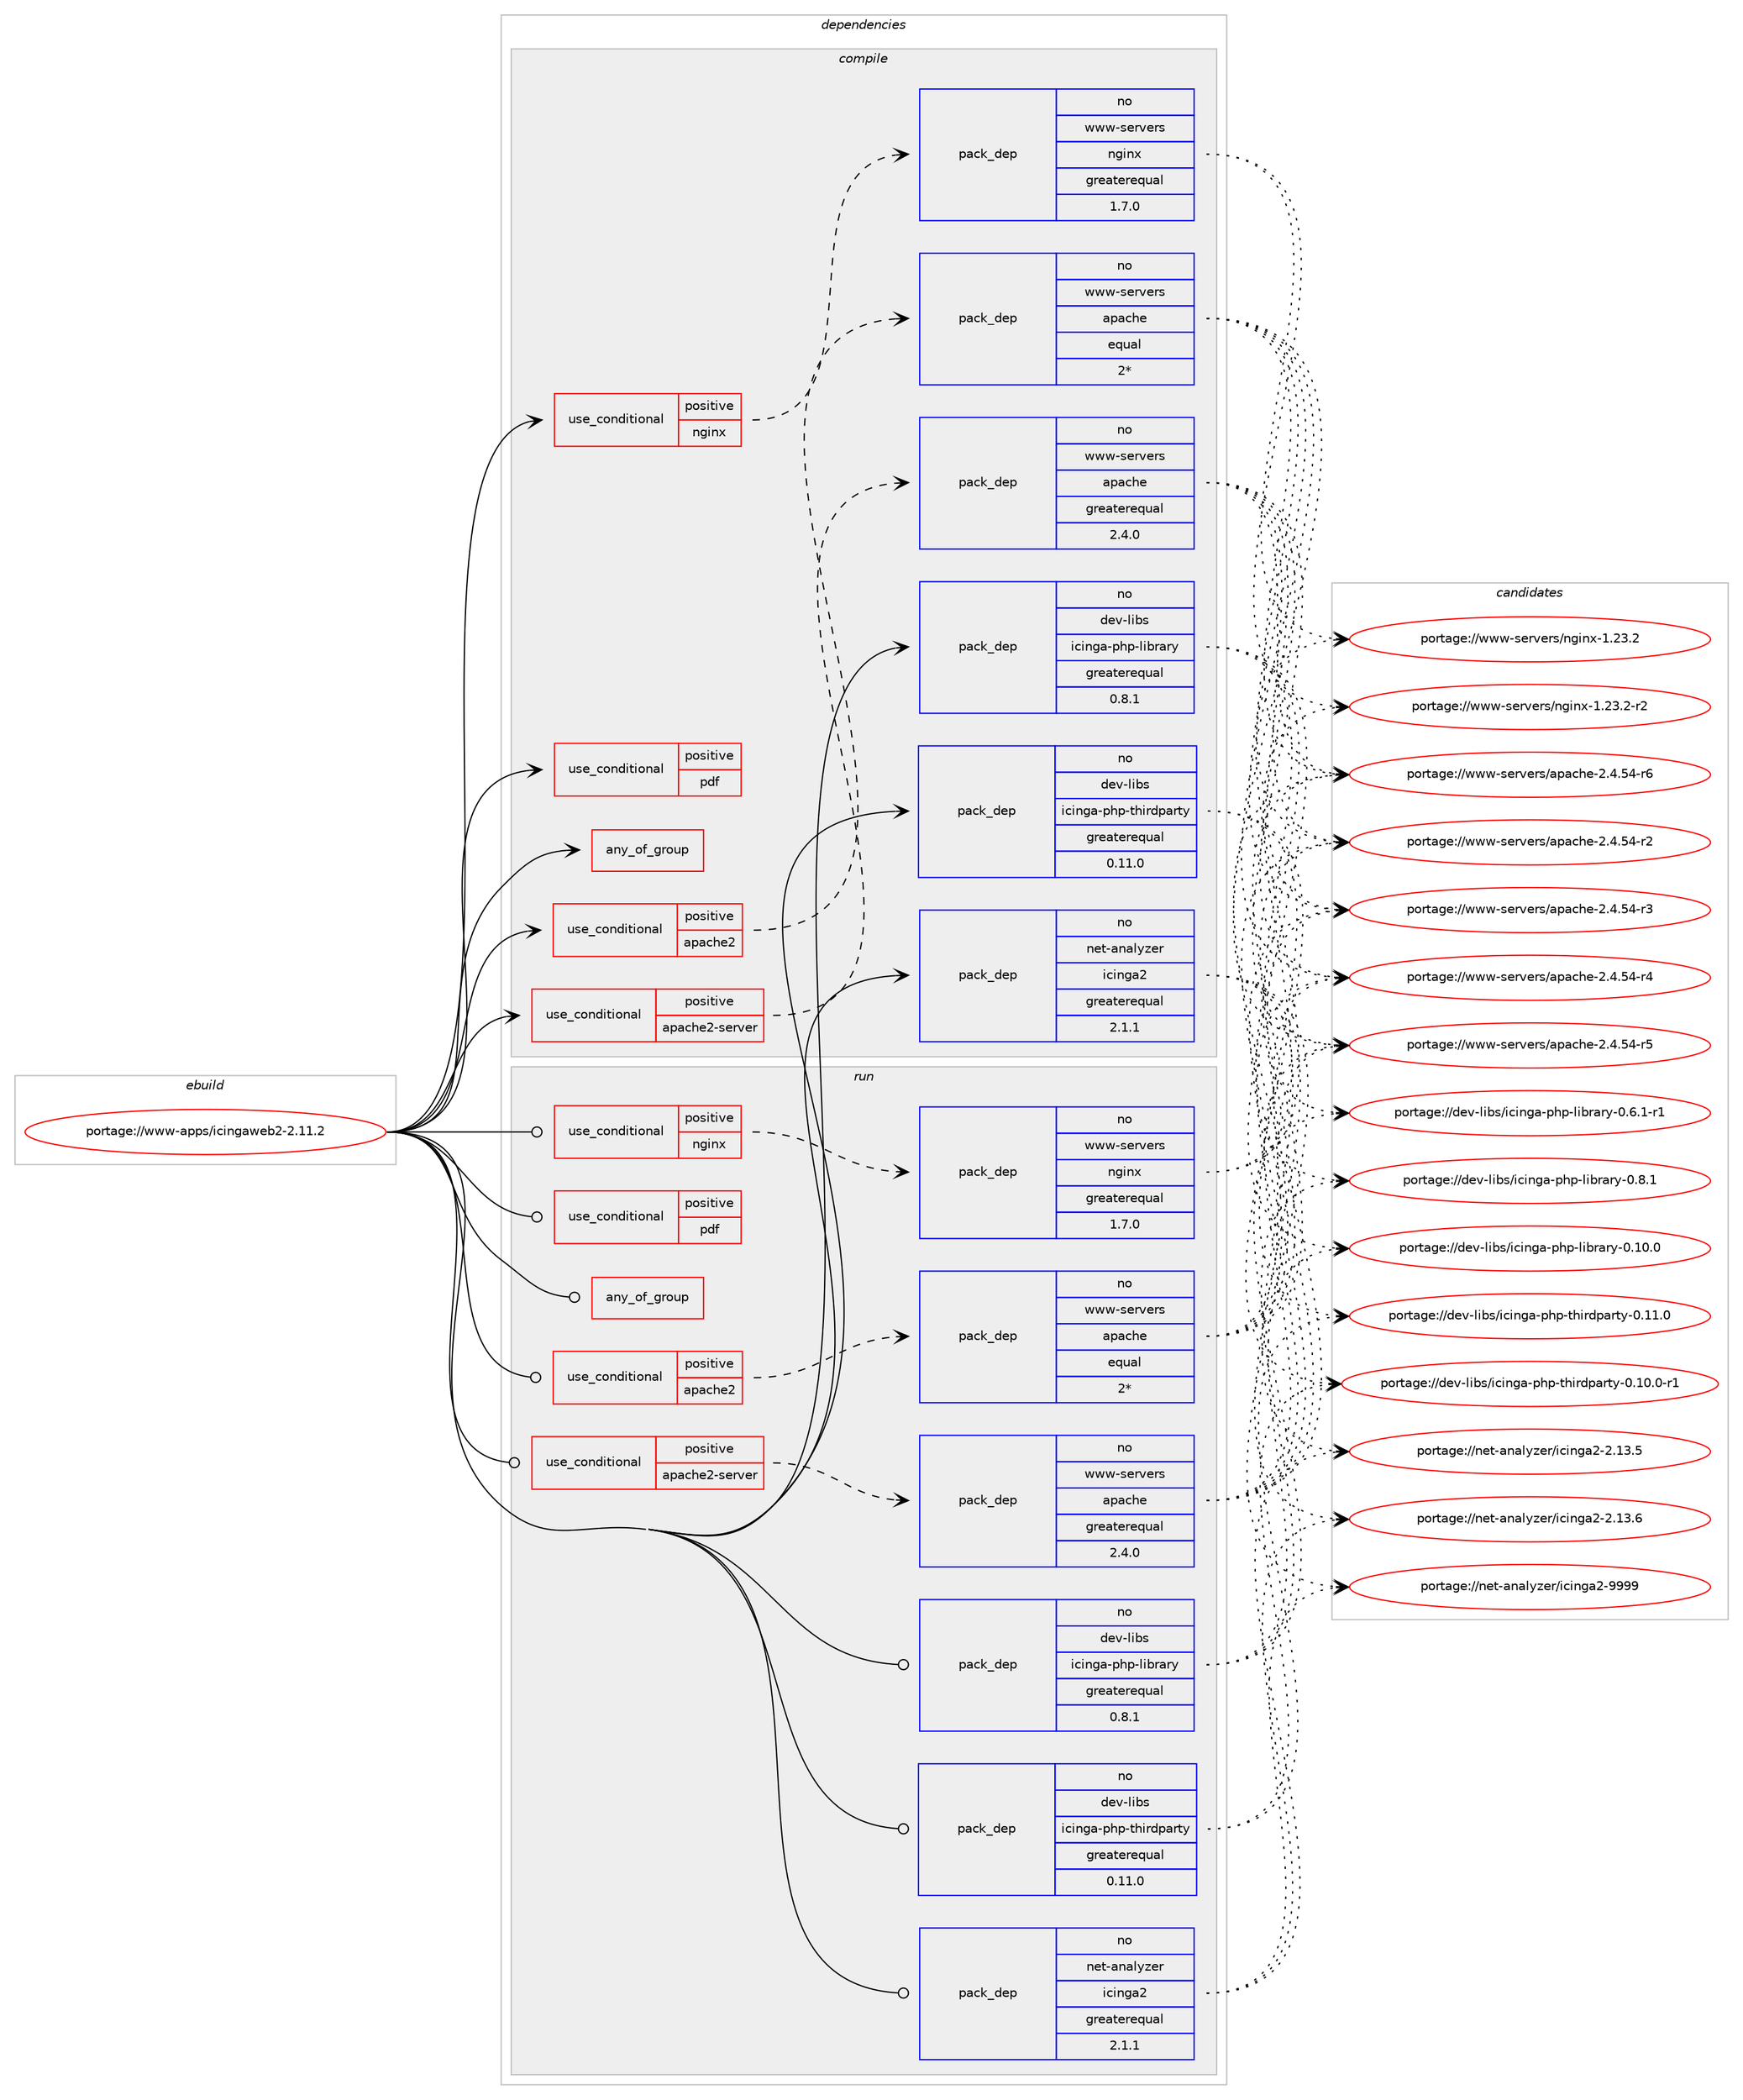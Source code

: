 digraph prolog {

# *************
# Graph options
# *************

newrank=true;
concentrate=true;
compound=true;
graph [rankdir=LR,fontname=Helvetica,fontsize=10,ranksep=1.5];#, ranksep=2.5, nodesep=0.2];
edge  [arrowhead=vee];
node  [fontname=Helvetica,fontsize=10];

# **********
# The ebuild
# **********

subgraph cluster_leftcol {
color=gray;
rank=same;
label=<<i>ebuild</i>>;
id [label="portage://www-apps/icingaweb2-2.11.2", color=red, width=4, href="../www-apps/icingaweb2-2.11.2.svg"];
}

# ****************
# The dependencies
# ****************

subgraph cluster_midcol {
color=gray;
label=<<i>dependencies</i>>;
subgraph cluster_compile {
fillcolor="#eeeeee";
style=filled;
label=<<i>compile</i>>;
subgraph any48 {
dependency1831 [label=<<TABLE BORDER="0" CELLBORDER="1" CELLSPACING="0" CELLPADDING="4"><TR><TD CELLPADDING="10">any_of_group</TD></TR></TABLE>>, shape=none, color=red];# *** BEGIN UNKNOWN DEPENDENCY TYPE (TODO) ***
# dependency1831 -> package_dependency(portage://www-apps/icingaweb2-2.11.2,install,no,dev-lang,php,none,[,,],[slot(7.3)],[use(optenable(apache2),none),use(enable(cli),none),use(optenable(fpm),none),use(enable(gd),none),use(enable(json),none),use(enable(intl),none),use(optenable(ldap),none),use(optenable(mysql),none),use(enable(nls),none),use(enable(pdo),none),use(optenable(postgres),none),use(enable(sockets),none),use(enable(ssl),none),use(enable(xslt),none),use(enable(xml),none)])
# *** END UNKNOWN DEPENDENCY TYPE (TODO) ***

# *** BEGIN UNKNOWN DEPENDENCY TYPE (TODO) ***
# dependency1831 -> package_dependency(portage://www-apps/icingaweb2-2.11.2,install,no,dev-lang,php,none,[,,],[slot(7.4)],[use(optenable(apache2),none),use(enable(cli),none),use(optenable(fpm),none),use(enable(gd),none),use(enable(json),none),use(enable(intl),none),use(optenable(ldap),none),use(optenable(mysql),none),use(enable(nls),none),use(enable(pdo),none),use(optenable(postgres),none),use(enable(sockets),none),use(enable(ssl),none),use(enable(xslt),none),use(enable(xml),none)])
# *** END UNKNOWN DEPENDENCY TYPE (TODO) ***

# *** BEGIN UNKNOWN DEPENDENCY TYPE (TODO) ***
# dependency1831 -> package_dependency(portage://www-apps/icingaweb2-2.11.2,install,no,dev-lang,php,none,[,,],[slot(8.0)],[use(optenable(apache2),none),use(enable(cli),none),use(optenable(fpm),none),use(enable(gd),none),use(enable(intl),none),use(optenable(ldap),none),use(optenable(mysql),none),use(enable(nls),none),use(enable(pdo),none),use(optenable(postgres),none),use(enable(sockets),none),use(enable(ssl),none),use(enable(xslt),none),use(enable(xml),none)])
# *** END UNKNOWN DEPENDENCY TYPE (TODO) ***

# *** BEGIN UNKNOWN DEPENDENCY TYPE (TODO) ***
# dependency1831 -> package_dependency(portage://www-apps/icingaweb2-2.11.2,install,no,dev-lang,php,none,[,,],[slot(8.1)],[use(optenable(apache2),none),use(enable(cli),none),use(optenable(fpm),none),use(enable(gd),none),use(enable(intl),none),use(optenable(ldap),none),use(optenable(mysql),none),use(enable(nls),none),use(enable(pdo),none),use(optenable(postgres),none),use(enable(sockets),none),use(enable(ssl),none),use(enable(xslt),none),use(enable(xml),none)])
# *** END UNKNOWN DEPENDENCY TYPE (TODO) ***

}
id:e -> dependency1831:w [weight=20,style="solid",arrowhead="vee"];
subgraph cond376 {
dependency1832 [label=<<TABLE BORDER="0" CELLBORDER="1" CELLSPACING="0" CELLPADDING="4"><TR><TD ROWSPAN="3" CELLPADDING="10">use_conditional</TD></TR><TR><TD>positive</TD></TR><TR><TD>apache2</TD></TR></TABLE>>, shape=none, color=red];
subgraph pack1409 {
dependency1833 [label=<<TABLE BORDER="0" CELLBORDER="1" CELLSPACING="0" CELLPADDING="4" WIDTH="220"><TR><TD ROWSPAN="6" CELLPADDING="30">pack_dep</TD></TR><TR><TD WIDTH="110">no</TD></TR><TR><TD>www-servers</TD></TR><TR><TD>apache</TD></TR><TR><TD>equal</TD></TR><TR><TD>2*</TD></TR></TABLE>>, shape=none, color=blue];
}
dependency1832:e -> dependency1833:w [weight=20,style="dashed",arrowhead="vee"];
}
id:e -> dependency1832:w [weight=20,style="solid",arrowhead="vee"];
subgraph cond377 {
dependency1834 [label=<<TABLE BORDER="0" CELLBORDER="1" CELLSPACING="0" CELLPADDING="4"><TR><TD ROWSPAN="3" CELLPADDING="10">use_conditional</TD></TR><TR><TD>positive</TD></TR><TR><TD>apache2-server</TD></TR></TABLE>>, shape=none, color=red];
subgraph pack1410 {
dependency1835 [label=<<TABLE BORDER="0" CELLBORDER="1" CELLSPACING="0" CELLPADDING="4" WIDTH="220"><TR><TD ROWSPAN="6" CELLPADDING="30">pack_dep</TD></TR><TR><TD WIDTH="110">no</TD></TR><TR><TD>www-servers</TD></TR><TR><TD>apache</TD></TR><TR><TD>greaterequal</TD></TR><TR><TD>2.4.0</TD></TR></TABLE>>, shape=none, color=blue];
}
dependency1834:e -> dependency1835:w [weight=20,style="dashed",arrowhead="vee"];
}
id:e -> dependency1834:w [weight=20,style="solid",arrowhead="vee"];
subgraph cond378 {
dependency1836 [label=<<TABLE BORDER="0" CELLBORDER="1" CELLSPACING="0" CELLPADDING="4"><TR><TD ROWSPAN="3" CELLPADDING="10">use_conditional</TD></TR><TR><TD>positive</TD></TR><TR><TD>nginx</TD></TR></TABLE>>, shape=none, color=red];
subgraph pack1411 {
dependency1837 [label=<<TABLE BORDER="0" CELLBORDER="1" CELLSPACING="0" CELLPADDING="4" WIDTH="220"><TR><TD ROWSPAN="6" CELLPADDING="30">pack_dep</TD></TR><TR><TD WIDTH="110">no</TD></TR><TR><TD>www-servers</TD></TR><TR><TD>nginx</TD></TR><TR><TD>greaterequal</TD></TR><TR><TD>1.7.0</TD></TR></TABLE>>, shape=none, color=blue];
}
dependency1836:e -> dependency1837:w [weight=20,style="dashed",arrowhead="vee"];
}
id:e -> dependency1836:w [weight=20,style="solid",arrowhead="vee"];
subgraph cond379 {
dependency1838 [label=<<TABLE BORDER="0" CELLBORDER="1" CELLSPACING="0" CELLPADDING="4"><TR><TD ROWSPAN="3" CELLPADDING="10">use_conditional</TD></TR><TR><TD>positive</TD></TR><TR><TD>pdf</TD></TR></TABLE>>, shape=none, color=red];
# *** BEGIN UNKNOWN DEPENDENCY TYPE (TODO) ***
# dependency1838 -> package_dependency(portage://www-apps/icingaweb2-2.11.2,install,no,media-gfx,imagemagick,none,[,,],[],[use(enable(png),none)])
# *** END UNKNOWN DEPENDENCY TYPE (TODO) ***

}
id:e -> dependency1838:w [weight=20,style="solid",arrowhead="vee"];
# *** BEGIN UNKNOWN DEPENDENCY TYPE (TODO) ***
# id -> package_dependency(portage://www-apps/icingaweb2-2.11.2,install,no,acct-group,icingacmd,none,[,,],[],[])
# *** END UNKNOWN DEPENDENCY TYPE (TODO) ***

# *** BEGIN UNKNOWN DEPENDENCY TYPE (TODO) ***
# id -> package_dependency(portage://www-apps/icingaweb2-2.11.2,install,no,acct-group,icingaweb2,none,[,,],[],[])
# *** END UNKNOWN DEPENDENCY TYPE (TODO) ***

subgraph pack1412 {
dependency1839 [label=<<TABLE BORDER="0" CELLBORDER="1" CELLSPACING="0" CELLPADDING="4" WIDTH="220"><TR><TD ROWSPAN="6" CELLPADDING="30">pack_dep</TD></TR><TR><TD WIDTH="110">no</TD></TR><TR><TD>dev-libs</TD></TR><TR><TD>icinga-php-library</TD></TR><TR><TD>greaterequal</TD></TR><TR><TD>0.8.1</TD></TR></TABLE>>, shape=none, color=blue];
}
id:e -> dependency1839:w [weight=20,style="solid",arrowhead="vee"];
subgraph pack1413 {
dependency1840 [label=<<TABLE BORDER="0" CELLBORDER="1" CELLSPACING="0" CELLPADDING="4" WIDTH="220"><TR><TD ROWSPAN="6" CELLPADDING="30">pack_dep</TD></TR><TR><TD WIDTH="110">no</TD></TR><TR><TD>dev-libs</TD></TR><TR><TD>icinga-php-thirdparty</TD></TR><TR><TD>greaterequal</TD></TR><TR><TD>0.11.0</TD></TR></TABLE>>, shape=none, color=blue];
}
id:e -> dependency1840:w [weight=20,style="solid",arrowhead="vee"];
# *** BEGIN UNKNOWN DEPENDENCY TYPE (TODO) ***
# id -> package_dependency(portage://www-apps/icingaweb2-2.11.2,install,no,dev-php,pecl-imagick,none,[,,],[],[])
# *** END UNKNOWN DEPENDENCY TYPE (TODO) ***

subgraph pack1414 {
dependency1841 [label=<<TABLE BORDER="0" CELLBORDER="1" CELLSPACING="0" CELLPADDING="4" WIDTH="220"><TR><TD ROWSPAN="6" CELLPADDING="30">pack_dep</TD></TR><TR><TD WIDTH="110">no</TD></TR><TR><TD>net-analyzer</TD></TR><TR><TD>icinga2</TD></TR><TR><TD>greaterequal</TD></TR><TR><TD>2.1.1</TD></TR></TABLE>>, shape=none, color=blue];
}
id:e -> dependency1841:w [weight=20,style="solid",arrowhead="vee"];
}
subgraph cluster_compileandrun {
fillcolor="#eeeeee";
style=filled;
label=<<i>compile and run</i>>;
}
subgraph cluster_run {
fillcolor="#eeeeee";
style=filled;
label=<<i>run</i>>;
subgraph any49 {
dependency1842 [label=<<TABLE BORDER="0" CELLBORDER="1" CELLSPACING="0" CELLPADDING="4"><TR><TD CELLPADDING="10">any_of_group</TD></TR></TABLE>>, shape=none, color=red];# *** BEGIN UNKNOWN DEPENDENCY TYPE (TODO) ***
# dependency1842 -> package_dependency(portage://www-apps/icingaweb2-2.11.2,run,no,dev-lang,php,none,[,,],[slot(7.3)],[use(optenable(apache2),none),use(enable(cli),none),use(optenable(fpm),none),use(enable(gd),none),use(enable(json),none),use(enable(intl),none),use(optenable(ldap),none),use(optenable(mysql),none),use(enable(nls),none),use(enable(pdo),none),use(optenable(postgres),none),use(enable(sockets),none),use(enable(ssl),none),use(enable(xslt),none),use(enable(xml),none)])
# *** END UNKNOWN DEPENDENCY TYPE (TODO) ***

# *** BEGIN UNKNOWN DEPENDENCY TYPE (TODO) ***
# dependency1842 -> package_dependency(portage://www-apps/icingaweb2-2.11.2,run,no,dev-lang,php,none,[,,],[slot(7.4)],[use(optenable(apache2),none),use(enable(cli),none),use(optenable(fpm),none),use(enable(gd),none),use(enable(json),none),use(enable(intl),none),use(optenable(ldap),none),use(optenable(mysql),none),use(enable(nls),none),use(enable(pdo),none),use(optenable(postgres),none),use(enable(sockets),none),use(enable(ssl),none),use(enable(xslt),none),use(enable(xml),none)])
# *** END UNKNOWN DEPENDENCY TYPE (TODO) ***

# *** BEGIN UNKNOWN DEPENDENCY TYPE (TODO) ***
# dependency1842 -> package_dependency(portage://www-apps/icingaweb2-2.11.2,run,no,dev-lang,php,none,[,,],[slot(8.0)],[use(optenable(apache2),none),use(enable(cli),none),use(optenable(fpm),none),use(enable(gd),none),use(enable(intl),none),use(optenable(ldap),none),use(optenable(mysql),none),use(enable(nls),none),use(enable(pdo),none),use(optenable(postgres),none),use(enable(sockets),none),use(enable(ssl),none),use(enable(xslt),none),use(enable(xml),none)])
# *** END UNKNOWN DEPENDENCY TYPE (TODO) ***

# *** BEGIN UNKNOWN DEPENDENCY TYPE (TODO) ***
# dependency1842 -> package_dependency(portage://www-apps/icingaweb2-2.11.2,run,no,dev-lang,php,none,[,,],[slot(8.1)],[use(optenable(apache2),none),use(enable(cli),none),use(optenable(fpm),none),use(enable(gd),none),use(enable(intl),none),use(optenable(ldap),none),use(optenable(mysql),none),use(enable(nls),none),use(enable(pdo),none),use(optenable(postgres),none),use(enable(sockets),none),use(enable(ssl),none),use(enable(xslt),none),use(enable(xml),none)])
# *** END UNKNOWN DEPENDENCY TYPE (TODO) ***

}
id:e -> dependency1842:w [weight=20,style="solid",arrowhead="odot"];
subgraph cond380 {
dependency1843 [label=<<TABLE BORDER="0" CELLBORDER="1" CELLSPACING="0" CELLPADDING="4"><TR><TD ROWSPAN="3" CELLPADDING="10">use_conditional</TD></TR><TR><TD>positive</TD></TR><TR><TD>apache2</TD></TR></TABLE>>, shape=none, color=red];
subgraph pack1415 {
dependency1844 [label=<<TABLE BORDER="0" CELLBORDER="1" CELLSPACING="0" CELLPADDING="4" WIDTH="220"><TR><TD ROWSPAN="6" CELLPADDING="30">pack_dep</TD></TR><TR><TD WIDTH="110">no</TD></TR><TR><TD>www-servers</TD></TR><TR><TD>apache</TD></TR><TR><TD>equal</TD></TR><TR><TD>2*</TD></TR></TABLE>>, shape=none, color=blue];
}
dependency1843:e -> dependency1844:w [weight=20,style="dashed",arrowhead="vee"];
}
id:e -> dependency1843:w [weight=20,style="solid",arrowhead="odot"];
subgraph cond381 {
dependency1845 [label=<<TABLE BORDER="0" CELLBORDER="1" CELLSPACING="0" CELLPADDING="4"><TR><TD ROWSPAN="3" CELLPADDING="10">use_conditional</TD></TR><TR><TD>positive</TD></TR><TR><TD>apache2-server</TD></TR></TABLE>>, shape=none, color=red];
subgraph pack1416 {
dependency1846 [label=<<TABLE BORDER="0" CELLBORDER="1" CELLSPACING="0" CELLPADDING="4" WIDTH="220"><TR><TD ROWSPAN="6" CELLPADDING="30">pack_dep</TD></TR><TR><TD WIDTH="110">no</TD></TR><TR><TD>www-servers</TD></TR><TR><TD>apache</TD></TR><TR><TD>greaterequal</TD></TR><TR><TD>2.4.0</TD></TR></TABLE>>, shape=none, color=blue];
}
dependency1845:e -> dependency1846:w [weight=20,style="dashed",arrowhead="vee"];
}
id:e -> dependency1845:w [weight=20,style="solid",arrowhead="odot"];
subgraph cond382 {
dependency1847 [label=<<TABLE BORDER="0" CELLBORDER="1" CELLSPACING="0" CELLPADDING="4"><TR><TD ROWSPAN="3" CELLPADDING="10">use_conditional</TD></TR><TR><TD>positive</TD></TR><TR><TD>nginx</TD></TR></TABLE>>, shape=none, color=red];
subgraph pack1417 {
dependency1848 [label=<<TABLE BORDER="0" CELLBORDER="1" CELLSPACING="0" CELLPADDING="4" WIDTH="220"><TR><TD ROWSPAN="6" CELLPADDING="30">pack_dep</TD></TR><TR><TD WIDTH="110">no</TD></TR><TR><TD>www-servers</TD></TR><TR><TD>nginx</TD></TR><TR><TD>greaterequal</TD></TR><TR><TD>1.7.0</TD></TR></TABLE>>, shape=none, color=blue];
}
dependency1847:e -> dependency1848:w [weight=20,style="dashed",arrowhead="vee"];
}
id:e -> dependency1847:w [weight=20,style="solid",arrowhead="odot"];
subgraph cond383 {
dependency1849 [label=<<TABLE BORDER="0" CELLBORDER="1" CELLSPACING="0" CELLPADDING="4"><TR><TD ROWSPAN="3" CELLPADDING="10">use_conditional</TD></TR><TR><TD>positive</TD></TR><TR><TD>pdf</TD></TR></TABLE>>, shape=none, color=red];
# *** BEGIN UNKNOWN DEPENDENCY TYPE (TODO) ***
# dependency1849 -> package_dependency(portage://www-apps/icingaweb2-2.11.2,run,no,media-gfx,imagemagick,none,[,,],[],[use(enable(png),none)])
# *** END UNKNOWN DEPENDENCY TYPE (TODO) ***

}
id:e -> dependency1849:w [weight=20,style="solid",arrowhead="odot"];
# *** BEGIN UNKNOWN DEPENDENCY TYPE (TODO) ***
# id -> package_dependency(portage://www-apps/icingaweb2-2.11.2,run,no,acct-group,icingacmd,none,[,,],[],[])
# *** END UNKNOWN DEPENDENCY TYPE (TODO) ***

# *** BEGIN UNKNOWN DEPENDENCY TYPE (TODO) ***
# id -> package_dependency(portage://www-apps/icingaweb2-2.11.2,run,no,acct-group,icingaweb2,none,[,,],[],[])
# *** END UNKNOWN DEPENDENCY TYPE (TODO) ***

subgraph pack1418 {
dependency1850 [label=<<TABLE BORDER="0" CELLBORDER="1" CELLSPACING="0" CELLPADDING="4" WIDTH="220"><TR><TD ROWSPAN="6" CELLPADDING="30">pack_dep</TD></TR><TR><TD WIDTH="110">no</TD></TR><TR><TD>dev-libs</TD></TR><TR><TD>icinga-php-library</TD></TR><TR><TD>greaterequal</TD></TR><TR><TD>0.8.1</TD></TR></TABLE>>, shape=none, color=blue];
}
id:e -> dependency1850:w [weight=20,style="solid",arrowhead="odot"];
subgraph pack1419 {
dependency1851 [label=<<TABLE BORDER="0" CELLBORDER="1" CELLSPACING="0" CELLPADDING="4" WIDTH="220"><TR><TD ROWSPAN="6" CELLPADDING="30">pack_dep</TD></TR><TR><TD WIDTH="110">no</TD></TR><TR><TD>dev-libs</TD></TR><TR><TD>icinga-php-thirdparty</TD></TR><TR><TD>greaterequal</TD></TR><TR><TD>0.11.0</TD></TR></TABLE>>, shape=none, color=blue];
}
id:e -> dependency1851:w [weight=20,style="solid",arrowhead="odot"];
# *** BEGIN UNKNOWN DEPENDENCY TYPE (TODO) ***
# id -> package_dependency(portage://www-apps/icingaweb2-2.11.2,run,no,dev-php,pecl-imagick,none,[,,],[],[])
# *** END UNKNOWN DEPENDENCY TYPE (TODO) ***

subgraph pack1420 {
dependency1852 [label=<<TABLE BORDER="0" CELLBORDER="1" CELLSPACING="0" CELLPADDING="4" WIDTH="220"><TR><TD ROWSPAN="6" CELLPADDING="30">pack_dep</TD></TR><TR><TD WIDTH="110">no</TD></TR><TR><TD>net-analyzer</TD></TR><TR><TD>icinga2</TD></TR><TR><TD>greaterequal</TD></TR><TR><TD>2.1.1</TD></TR></TABLE>>, shape=none, color=blue];
}
id:e -> dependency1852:w [weight=20,style="solid",arrowhead="odot"];
}
}

# **************
# The candidates
# **************

subgraph cluster_choices {
rank=same;
color=gray;
label=<<i>candidates</i>>;

subgraph choice1409 {
color=black;
nodesep=1;
choice1191191194511510111411810111411547971129799104101455046524653524511450 [label="portage://www-servers/apache-2.4.54-r2", color=red, width=4,href="../www-servers/apache-2.4.54-r2.svg"];
choice1191191194511510111411810111411547971129799104101455046524653524511451 [label="portage://www-servers/apache-2.4.54-r3", color=red, width=4,href="../www-servers/apache-2.4.54-r3.svg"];
choice1191191194511510111411810111411547971129799104101455046524653524511452 [label="portage://www-servers/apache-2.4.54-r4", color=red, width=4,href="../www-servers/apache-2.4.54-r4.svg"];
choice1191191194511510111411810111411547971129799104101455046524653524511453 [label="portage://www-servers/apache-2.4.54-r5", color=red, width=4,href="../www-servers/apache-2.4.54-r5.svg"];
choice1191191194511510111411810111411547971129799104101455046524653524511454 [label="portage://www-servers/apache-2.4.54-r6", color=red, width=4,href="../www-servers/apache-2.4.54-r6.svg"];
dependency1833:e -> choice1191191194511510111411810111411547971129799104101455046524653524511450:w [style=dotted,weight="100"];
dependency1833:e -> choice1191191194511510111411810111411547971129799104101455046524653524511451:w [style=dotted,weight="100"];
dependency1833:e -> choice1191191194511510111411810111411547971129799104101455046524653524511452:w [style=dotted,weight="100"];
dependency1833:e -> choice1191191194511510111411810111411547971129799104101455046524653524511453:w [style=dotted,weight="100"];
dependency1833:e -> choice1191191194511510111411810111411547971129799104101455046524653524511454:w [style=dotted,weight="100"];
}
subgraph choice1410 {
color=black;
nodesep=1;
choice1191191194511510111411810111411547971129799104101455046524653524511450 [label="portage://www-servers/apache-2.4.54-r2", color=red, width=4,href="../www-servers/apache-2.4.54-r2.svg"];
choice1191191194511510111411810111411547971129799104101455046524653524511451 [label="portage://www-servers/apache-2.4.54-r3", color=red, width=4,href="../www-servers/apache-2.4.54-r3.svg"];
choice1191191194511510111411810111411547971129799104101455046524653524511452 [label="portage://www-servers/apache-2.4.54-r4", color=red, width=4,href="../www-servers/apache-2.4.54-r4.svg"];
choice1191191194511510111411810111411547971129799104101455046524653524511453 [label="portage://www-servers/apache-2.4.54-r5", color=red, width=4,href="../www-servers/apache-2.4.54-r5.svg"];
choice1191191194511510111411810111411547971129799104101455046524653524511454 [label="portage://www-servers/apache-2.4.54-r6", color=red, width=4,href="../www-servers/apache-2.4.54-r6.svg"];
dependency1835:e -> choice1191191194511510111411810111411547971129799104101455046524653524511450:w [style=dotted,weight="100"];
dependency1835:e -> choice1191191194511510111411810111411547971129799104101455046524653524511451:w [style=dotted,weight="100"];
dependency1835:e -> choice1191191194511510111411810111411547971129799104101455046524653524511452:w [style=dotted,weight="100"];
dependency1835:e -> choice1191191194511510111411810111411547971129799104101455046524653524511453:w [style=dotted,weight="100"];
dependency1835:e -> choice1191191194511510111411810111411547971129799104101455046524653524511454:w [style=dotted,weight="100"];
}
subgraph choice1411 {
color=black;
nodesep=1;
choice119119119451151011141181011141154711010310511012045494650514650 [label="portage://www-servers/nginx-1.23.2", color=red, width=4,href="../www-servers/nginx-1.23.2.svg"];
choice1191191194511510111411810111411547110103105110120454946505146504511450 [label="portage://www-servers/nginx-1.23.2-r2", color=red, width=4,href="../www-servers/nginx-1.23.2-r2.svg"];
dependency1837:e -> choice119119119451151011141181011141154711010310511012045494650514650:w [style=dotted,weight="100"];
dependency1837:e -> choice1191191194511510111411810111411547110103105110120454946505146504511450:w [style=dotted,weight="100"];
}
subgraph choice1412 {
color=black;
nodesep=1;
choice10010111845108105981154710599105110103974511210411245108105981149711412145484649484648 [label="portage://dev-libs/icinga-php-library-0.10.0", color=red, width=4,href="../dev-libs/icinga-php-library-0.10.0.svg"];
choice1001011184510810598115471059910511010397451121041124510810598114971141214548465446494511449 [label="portage://dev-libs/icinga-php-library-0.6.1-r1", color=red, width=4,href="../dev-libs/icinga-php-library-0.6.1-r1.svg"];
choice100101118451081059811547105991051101039745112104112451081059811497114121454846564649 [label="portage://dev-libs/icinga-php-library-0.8.1", color=red, width=4,href="../dev-libs/icinga-php-library-0.8.1.svg"];
dependency1839:e -> choice10010111845108105981154710599105110103974511210411245108105981149711412145484649484648:w [style=dotted,weight="100"];
dependency1839:e -> choice1001011184510810598115471059910511010397451121041124510810598114971141214548465446494511449:w [style=dotted,weight="100"];
dependency1839:e -> choice100101118451081059811547105991051101039745112104112451081059811497114121454846564649:w [style=dotted,weight="100"];
}
subgraph choice1413 {
color=black;
nodesep=1;
choice1001011184510810598115471059910511010397451121041124511610410511410011297114116121454846494846484511449 [label="portage://dev-libs/icinga-php-thirdparty-0.10.0-r1", color=red, width=4,href="../dev-libs/icinga-php-thirdparty-0.10.0-r1.svg"];
choice100101118451081059811547105991051101039745112104112451161041051141001129711411612145484649494648 [label="portage://dev-libs/icinga-php-thirdparty-0.11.0", color=red, width=4,href="../dev-libs/icinga-php-thirdparty-0.11.0.svg"];
dependency1840:e -> choice1001011184510810598115471059910511010397451121041124511610410511410011297114116121454846494846484511449:w [style=dotted,weight="100"];
dependency1840:e -> choice100101118451081059811547105991051101039745112104112451161041051141001129711411612145484649494648:w [style=dotted,weight="100"];
}
subgraph choice1414 {
color=black;
nodesep=1;
choice1101011164597110971081211221011144710599105110103975045504649514653 [label="portage://net-analyzer/icinga2-2.13.5", color=red, width=4,href="../net-analyzer/icinga2-2.13.5.svg"];
choice1101011164597110971081211221011144710599105110103975045504649514654 [label="portage://net-analyzer/icinga2-2.13.6", color=red, width=4,href="../net-analyzer/icinga2-2.13.6.svg"];
choice110101116459711097108121122101114471059910511010397504557575757 [label="portage://net-analyzer/icinga2-9999", color=red, width=4,href="../net-analyzer/icinga2-9999.svg"];
dependency1841:e -> choice1101011164597110971081211221011144710599105110103975045504649514653:w [style=dotted,weight="100"];
dependency1841:e -> choice1101011164597110971081211221011144710599105110103975045504649514654:w [style=dotted,weight="100"];
dependency1841:e -> choice110101116459711097108121122101114471059910511010397504557575757:w [style=dotted,weight="100"];
}
subgraph choice1415 {
color=black;
nodesep=1;
choice1191191194511510111411810111411547971129799104101455046524653524511450 [label="portage://www-servers/apache-2.4.54-r2", color=red, width=4,href="../www-servers/apache-2.4.54-r2.svg"];
choice1191191194511510111411810111411547971129799104101455046524653524511451 [label="portage://www-servers/apache-2.4.54-r3", color=red, width=4,href="../www-servers/apache-2.4.54-r3.svg"];
choice1191191194511510111411810111411547971129799104101455046524653524511452 [label="portage://www-servers/apache-2.4.54-r4", color=red, width=4,href="../www-servers/apache-2.4.54-r4.svg"];
choice1191191194511510111411810111411547971129799104101455046524653524511453 [label="portage://www-servers/apache-2.4.54-r5", color=red, width=4,href="../www-servers/apache-2.4.54-r5.svg"];
choice1191191194511510111411810111411547971129799104101455046524653524511454 [label="portage://www-servers/apache-2.4.54-r6", color=red, width=4,href="../www-servers/apache-2.4.54-r6.svg"];
dependency1844:e -> choice1191191194511510111411810111411547971129799104101455046524653524511450:w [style=dotted,weight="100"];
dependency1844:e -> choice1191191194511510111411810111411547971129799104101455046524653524511451:w [style=dotted,weight="100"];
dependency1844:e -> choice1191191194511510111411810111411547971129799104101455046524653524511452:w [style=dotted,weight="100"];
dependency1844:e -> choice1191191194511510111411810111411547971129799104101455046524653524511453:w [style=dotted,weight="100"];
dependency1844:e -> choice1191191194511510111411810111411547971129799104101455046524653524511454:w [style=dotted,weight="100"];
}
subgraph choice1416 {
color=black;
nodesep=1;
choice1191191194511510111411810111411547971129799104101455046524653524511450 [label="portage://www-servers/apache-2.4.54-r2", color=red, width=4,href="../www-servers/apache-2.4.54-r2.svg"];
choice1191191194511510111411810111411547971129799104101455046524653524511451 [label="portage://www-servers/apache-2.4.54-r3", color=red, width=4,href="../www-servers/apache-2.4.54-r3.svg"];
choice1191191194511510111411810111411547971129799104101455046524653524511452 [label="portage://www-servers/apache-2.4.54-r4", color=red, width=4,href="../www-servers/apache-2.4.54-r4.svg"];
choice1191191194511510111411810111411547971129799104101455046524653524511453 [label="portage://www-servers/apache-2.4.54-r5", color=red, width=4,href="../www-servers/apache-2.4.54-r5.svg"];
choice1191191194511510111411810111411547971129799104101455046524653524511454 [label="portage://www-servers/apache-2.4.54-r6", color=red, width=4,href="../www-servers/apache-2.4.54-r6.svg"];
dependency1846:e -> choice1191191194511510111411810111411547971129799104101455046524653524511450:w [style=dotted,weight="100"];
dependency1846:e -> choice1191191194511510111411810111411547971129799104101455046524653524511451:w [style=dotted,weight="100"];
dependency1846:e -> choice1191191194511510111411810111411547971129799104101455046524653524511452:w [style=dotted,weight="100"];
dependency1846:e -> choice1191191194511510111411810111411547971129799104101455046524653524511453:w [style=dotted,weight="100"];
dependency1846:e -> choice1191191194511510111411810111411547971129799104101455046524653524511454:w [style=dotted,weight="100"];
}
subgraph choice1417 {
color=black;
nodesep=1;
choice119119119451151011141181011141154711010310511012045494650514650 [label="portage://www-servers/nginx-1.23.2", color=red, width=4,href="../www-servers/nginx-1.23.2.svg"];
choice1191191194511510111411810111411547110103105110120454946505146504511450 [label="portage://www-servers/nginx-1.23.2-r2", color=red, width=4,href="../www-servers/nginx-1.23.2-r2.svg"];
dependency1848:e -> choice119119119451151011141181011141154711010310511012045494650514650:w [style=dotted,weight="100"];
dependency1848:e -> choice1191191194511510111411810111411547110103105110120454946505146504511450:w [style=dotted,weight="100"];
}
subgraph choice1418 {
color=black;
nodesep=1;
choice10010111845108105981154710599105110103974511210411245108105981149711412145484649484648 [label="portage://dev-libs/icinga-php-library-0.10.0", color=red, width=4,href="../dev-libs/icinga-php-library-0.10.0.svg"];
choice1001011184510810598115471059910511010397451121041124510810598114971141214548465446494511449 [label="portage://dev-libs/icinga-php-library-0.6.1-r1", color=red, width=4,href="../dev-libs/icinga-php-library-0.6.1-r1.svg"];
choice100101118451081059811547105991051101039745112104112451081059811497114121454846564649 [label="portage://dev-libs/icinga-php-library-0.8.1", color=red, width=4,href="../dev-libs/icinga-php-library-0.8.1.svg"];
dependency1850:e -> choice10010111845108105981154710599105110103974511210411245108105981149711412145484649484648:w [style=dotted,weight="100"];
dependency1850:e -> choice1001011184510810598115471059910511010397451121041124510810598114971141214548465446494511449:w [style=dotted,weight="100"];
dependency1850:e -> choice100101118451081059811547105991051101039745112104112451081059811497114121454846564649:w [style=dotted,weight="100"];
}
subgraph choice1419 {
color=black;
nodesep=1;
choice1001011184510810598115471059910511010397451121041124511610410511410011297114116121454846494846484511449 [label="portage://dev-libs/icinga-php-thirdparty-0.10.0-r1", color=red, width=4,href="../dev-libs/icinga-php-thirdparty-0.10.0-r1.svg"];
choice100101118451081059811547105991051101039745112104112451161041051141001129711411612145484649494648 [label="portage://dev-libs/icinga-php-thirdparty-0.11.0", color=red, width=4,href="../dev-libs/icinga-php-thirdparty-0.11.0.svg"];
dependency1851:e -> choice1001011184510810598115471059910511010397451121041124511610410511410011297114116121454846494846484511449:w [style=dotted,weight="100"];
dependency1851:e -> choice100101118451081059811547105991051101039745112104112451161041051141001129711411612145484649494648:w [style=dotted,weight="100"];
}
subgraph choice1420 {
color=black;
nodesep=1;
choice1101011164597110971081211221011144710599105110103975045504649514653 [label="portage://net-analyzer/icinga2-2.13.5", color=red, width=4,href="../net-analyzer/icinga2-2.13.5.svg"];
choice1101011164597110971081211221011144710599105110103975045504649514654 [label="portage://net-analyzer/icinga2-2.13.6", color=red, width=4,href="../net-analyzer/icinga2-2.13.6.svg"];
choice110101116459711097108121122101114471059910511010397504557575757 [label="portage://net-analyzer/icinga2-9999", color=red, width=4,href="../net-analyzer/icinga2-9999.svg"];
dependency1852:e -> choice1101011164597110971081211221011144710599105110103975045504649514653:w [style=dotted,weight="100"];
dependency1852:e -> choice1101011164597110971081211221011144710599105110103975045504649514654:w [style=dotted,weight="100"];
dependency1852:e -> choice110101116459711097108121122101114471059910511010397504557575757:w [style=dotted,weight="100"];
}
}

}
